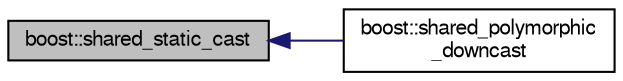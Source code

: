 digraph "boost::shared_static_cast"
{
  bgcolor="transparent";
  edge [fontname="FreeSans",fontsize="10",labelfontname="FreeSans",labelfontsize="10"];
  node [fontname="FreeSans",fontsize="10",shape=record];
  rankdir="LR";
  Node1 [label="boost::shared_static_cast",height=0.2,width=0.4,color="black", fillcolor="grey75", style="filled" fontcolor="black"];
  Node1 -> Node2 [dir="back",color="midnightblue",fontsize="10",style="solid",fontname="FreeSans"];
  Node2 [label="boost::shared_polymorphic\l_downcast",height=0.2,width=0.4,color="black",URL="$d4/da9/namespaceboost.html#ad558828fcc0bfae3bc9498888419693b"];
}
